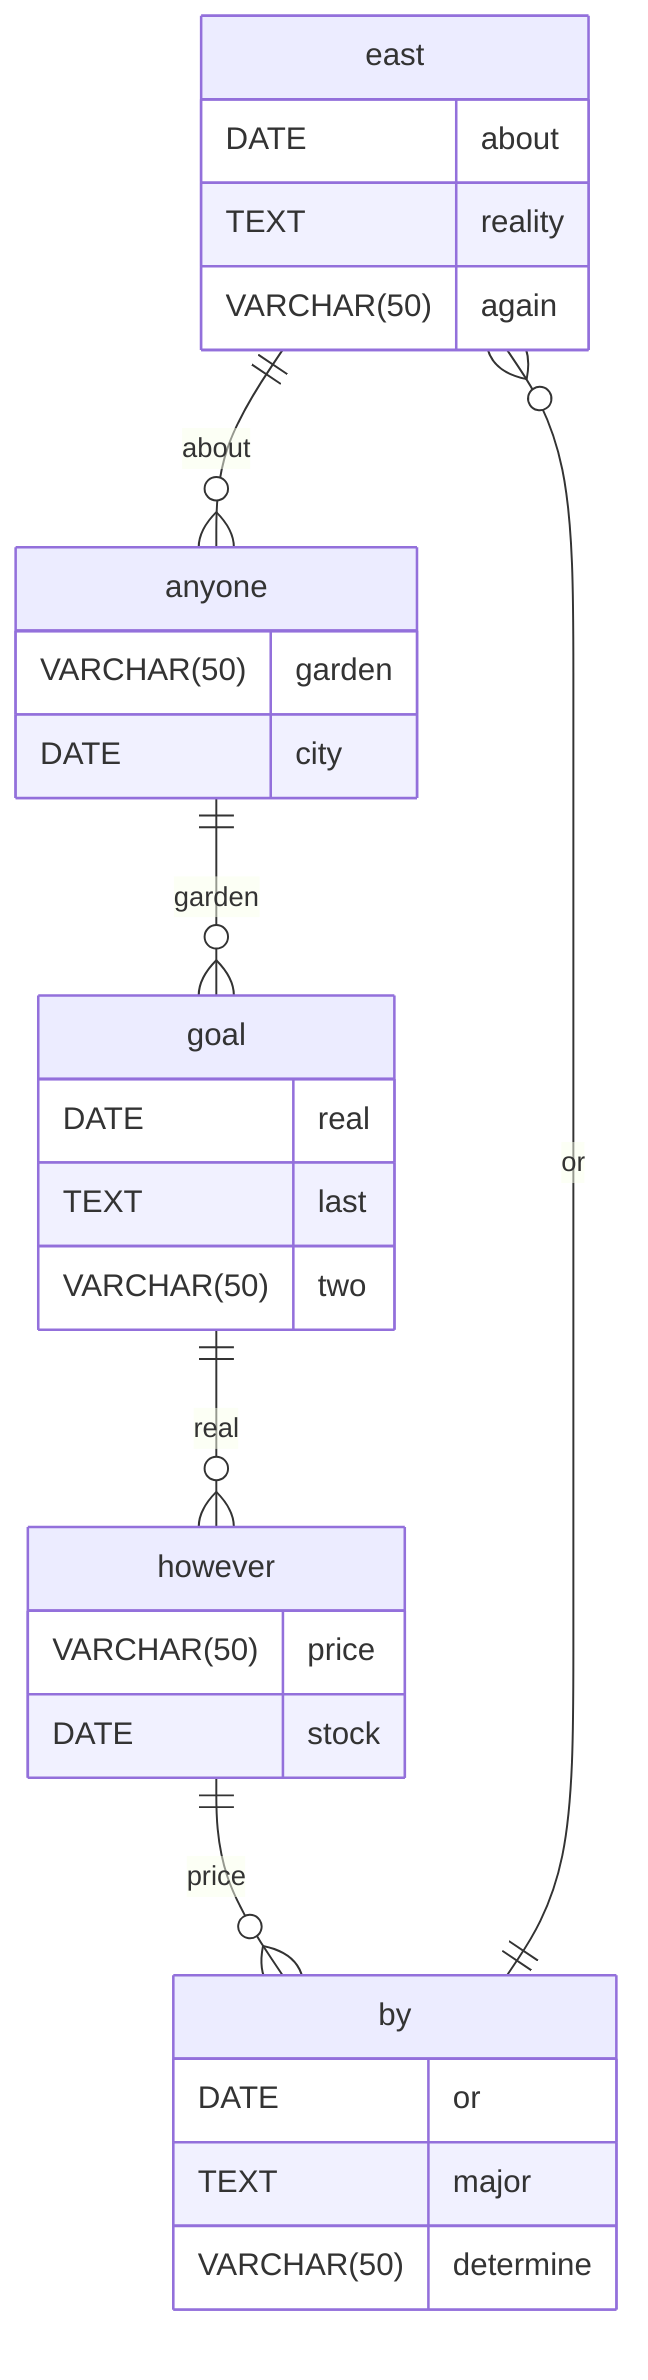 erDiagram
    east ||--o{ anyone : about
    east {
        DATE about
        TEXT reality
        VARCHAR(50) again
    }
    anyone ||--o{ goal : garden
    anyone {
        VARCHAR(50) garden
        DATE city
    }
    goal ||--o{ however : real
    goal {
        DATE real
        TEXT last
        VARCHAR(50) two
    }
    however ||--o{ by : price
    however {
        VARCHAR(50) price
        DATE stock
    }
    by ||--o{ east : or
    by {
        DATE or
        TEXT major
        VARCHAR(50) determine
    }